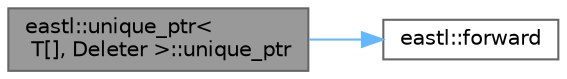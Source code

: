 digraph "eastl::unique_ptr&lt; T[], Deleter &gt;::unique_ptr"
{
 // LATEX_PDF_SIZE
  bgcolor="transparent";
  edge [fontname=Helvetica,fontsize=10,labelfontname=Helvetica,labelfontsize=10];
  node [fontname=Helvetica,fontsize=10,shape=box,height=0.2,width=0.4];
  rankdir="LR";
  Node1 [id="Node000001",label="eastl::unique_ptr\<\l T[], Deleter \>::unique_ptr",height=0.2,width=0.4,color="gray40", fillcolor="grey60", style="filled", fontcolor="black",tooltip=" "];
  Node1 -> Node2 [id="edge2_Node000001_Node000002",color="steelblue1",style="solid",tooltip=" "];
  Node2 [id="Node000002",label="eastl::forward",height=0.2,width=0.4,color="grey40", fillcolor="white", style="filled",URL="$namespaceeastl.html#a36662e86289d74a927ced4b51496fce5",tooltip=" "];
}
